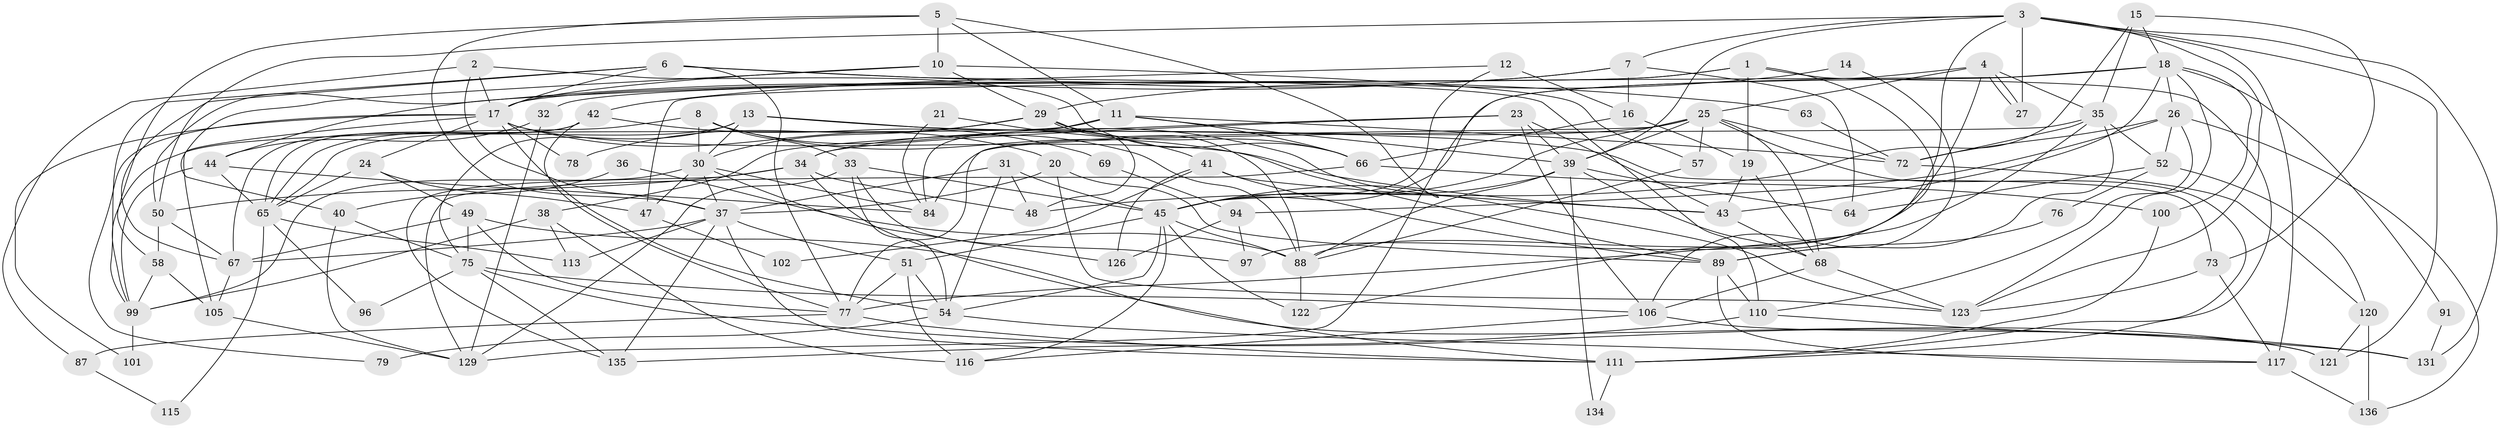 // original degree distribution, {4: 0.3237410071942446, 6: 0.08633093525179857, 5: 0.19424460431654678, 3: 0.2158273381294964, 2: 0.14388489208633093, 10: 0.007194244604316547, 7: 0.02158273381294964, 8: 0.007194244604316547}
// Generated by graph-tools (version 1.1) at 2025/41/03/06/25 10:41:54]
// undirected, 95 vertices, 231 edges
graph export_dot {
graph [start="1"]
  node [color=gray90,style=filled];
  1 [super="+92"];
  2;
  3 [super="+22"];
  4 [super="+83"];
  5;
  6 [super="+70"];
  7 [super="+9"];
  8 [super="+28"];
  10;
  11 [super="+46"];
  12;
  13;
  14;
  15 [super="+85"];
  16 [super="+61"];
  17 [super="+114"];
  18 [super="+82"];
  19;
  20 [super="+81"];
  21;
  23 [super="+53"];
  24;
  25 [super="+104"];
  26 [super="+59"];
  27;
  29 [super="+107"];
  30 [super="+90"];
  31;
  32;
  33;
  34 [super="+86"];
  35;
  36;
  37 [super="+98"];
  38;
  39 [super="+109"];
  40;
  41;
  42;
  43 [super="+137"];
  44 [super="+55"];
  45 [super="+127"];
  47 [super="+74"];
  48;
  49 [super="+108"];
  50 [super="+62"];
  51 [super="+60"];
  52 [super="+56"];
  54 [super="+103"];
  57;
  58 [super="+80"];
  63;
  64;
  65 [super="+133"];
  66 [super="+71"];
  67 [super="+139"];
  68 [super="+93"];
  69;
  72 [super="+125"];
  73;
  75 [super="+130"];
  76;
  77 [super="+118"];
  78;
  79;
  84;
  87;
  88 [super="+124"];
  89 [super="+95"];
  91;
  94;
  96;
  97;
  99 [super="+132"];
  100;
  101;
  102;
  105;
  106 [super="+119"];
  110;
  111 [super="+112"];
  113;
  115;
  116;
  117 [super="+128"];
  120;
  121;
  122;
  123;
  126;
  129 [super="+138"];
  131;
  134;
  135;
  136;
  1 -- 122;
  1 -- 19;
  1 -- 32;
  1 -- 17;
  1 -- 111;
  2 -- 17;
  2 -- 37;
  2 -- 66;
  2 -- 87;
  3 -- 131;
  3 -- 121;
  3 -- 27;
  3 -- 88;
  3 -- 123;
  3 -- 117;
  3 -- 7;
  3 -- 50;
  3 -- 39;
  4 -- 27;
  4 -- 27;
  4 -- 35;
  4 -- 25;
  4 -- 129;
  4 -- 97;
  5 -- 10;
  5 -- 37;
  5 -- 11;
  5 -- 45;
  5 -- 58;
  6 -- 63;
  6 -- 77;
  6 -- 17;
  6 -- 110;
  6 -- 99;
  6 -- 67;
  7 -- 42;
  7 -- 64;
  7 -- 16;
  7 -- 50;
  8 -- 33;
  8 -- 65;
  8 -- 89;
  8 -- 88;
  8 -- 30;
  10 -- 17;
  10 -- 40;
  10 -- 57;
  10 -- 29;
  11 -- 66;
  11 -- 99;
  11 -- 84 [weight=2];
  11 -- 39;
  11 -- 72;
  12 -- 16 [weight=2];
  12 -- 44;
  12 -- 45;
  13 -- 75;
  13 -- 65;
  13 -- 73;
  13 -- 123;
  13 -- 30;
  14 -- 29;
  14 -- 106;
  15 -- 73;
  15 -- 35;
  15 -- 18;
  15 -- 48;
  16 -- 19;
  16 -- 66;
  17 -- 43;
  17 -- 20;
  17 -- 54;
  17 -- 78;
  17 -- 79;
  17 -- 24;
  17 -- 101;
  17 -- 105;
  18 -- 100;
  18 -- 43;
  18 -- 91;
  18 -- 123;
  18 -- 45;
  18 -- 47;
  18 -- 26;
  19 -- 43;
  19 -- 68;
  20 -- 37;
  20 -- 89;
  20 -- 123;
  21 -- 41;
  21 -- 84;
  23 -- 34;
  23 -- 106;
  23 -- 43;
  23 -- 39;
  23 -- 38;
  24 -- 65;
  24 -- 47 [weight=2];
  24 -- 49;
  25 -- 72;
  25 -- 77;
  25 -- 111;
  25 -- 57;
  25 -- 39;
  25 -- 34;
  25 -- 45;
  25 -- 68;
  26 -- 52;
  26 -- 94;
  26 -- 110;
  26 -- 136;
  26 -- 72;
  29 -- 66;
  29 -- 48;
  29 -- 88;
  29 -- 78;
  29 -- 30;
  30 -- 99;
  30 -- 126;
  30 -- 37;
  30 -- 84;
  30 -- 47;
  31 -- 48;
  31 -- 54;
  31 -- 37;
  31 -- 45;
  32 -- 44;
  32 -- 129;
  33 -- 97;
  33 -- 54;
  33 -- 129;
  33 -- 45;
  34 -- 135;
  34 -- 48;
  34 -- 50;
  34 -- 111;
  35 -- 77;
  35 -- 52;
  35 -- 84;
  35 -- 89;
  35 -- 72;
  36 -- 40;
  36 -- 88;
  37 -- 135;
  37 -- 111;
  37 -- 113;
  37 -- 51;
  37 -- 67;
  38 -- 116;
  38 -- 113;
  38 -- 99;
  39 -- 68;
  39 -- 134;
  39 -- 45;
  39 -- 64;
  39 -- 88;
  40 -- 75;
  40 -- 129;
  41 -- 102;
  41 -- 126;
  41 -- 43;
  41 -- 89;
  42 -- 69;
  42 -- 65;
  42 -- 77;
  42 -- 67;
  43 -- 68;
  44 -- 65;
  44 -- 99;
  44 -- 84;
  45 -- 88;
  45 -- 51;
  45 -- 116;
  45 -- 54;
  45 -- 122;
  47 -- 102;
  49 -- 121;
  49 -- 67;
  49 -- 77;
  49 -- 75;
  50 -- 58;
  50 -- 67;
  51 -- 77;
  51 -- 116;
  51 -- 54;
  52 -- 64;
  52 -- 76;
  52 -- 120;
  54 -- 117;
  54 -- 79;
  57 -- 88;
  58 -- 105;
  58 -- 99;
  63 -- 72;
  65 -- 113;
  65 -- 96;
  65 -- 115;
  66 -- 100;
  66 -- 129;
  67 -- 105;
  68 -- 123;
  68 -- 106;
  69 -- 94;
  72 -- 120;
  73 -- 123;
  73 -- 117;
  75 -- 135;
  75 -- 96;
  75 -- 106;
  75 -- 131;
  76 -- 89;
  77 -- 111;
  77 -- 87;
  87 -- 115;
  88 -- 122;
  89 -- 110;
  89 -- 117;
  91 -- 131;
  94 -- 97;
  94 -- 126;
  99 -- 101;
  100 -- 111;
  105 -- 129;
  106 -- 116;
  106 -- 121;
  110 -- 131;
  110 -- 135;
  111 -- 134;
  117 -- 136;
  120 -- 136;
  120 -- 121;
}
